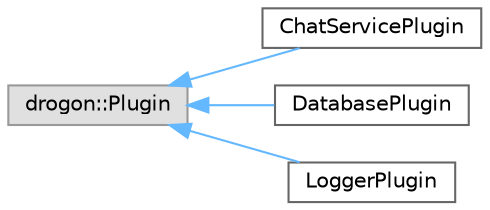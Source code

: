 digraph "Graphical Class Hierarchy"
{
 // LATEX_PDF_SIZE
  bgcolor="transparent";
  edge [fontname=Helvetica,fontsize=10,labelfontname=Helvetica,labelfontsize=10];
  node [fontname=Helvetica,fontsize=10,shape=box,height=0.2,width=0.4];
  rankdir="LR";
  Node0 [id="Node000000",label="drogon::Plugin",height=0.2,width=0.4,color="grey60", fillcolor="#E0E0E0", style="filled",tooltip=" "];
  Node0 -> Node1 [id="edge6_Node000000_Node000001",dir="back",color="steelblue1",style="solid",tooltip=" "];
  Node1 [id="Node000001",label="ChatServicePlugin",height=0.2,width=0.4,color="grey40", fillcolor="white", style="filled",URL="$class_chat_service_plugin.html",tooltip="Плагин для доступа к сервису управления чатом (ChatService)."];
  Node0 -> Node2 [id="edge7_Node000000_Node000002",dir="back",color="steelblue1",style="solid",tooltip=" "];
  Node2 [id="Node000002",label="DatabasePlugin",height=0.2,width=0.4,color="grey40", fillcolor="white", style="filled",URL="$class_database_plugin.html",tooltip="Плагин для управления подключением к базе данных."];
  Node0 -> Node3 [id="edge8_Node000000_Node000003",dir="back",color="steelblue1",style="solid",tooltip=" "];
  Node3 [id="Node000003",label="LoggerPlugin",height=0.2,width=0.4,color="grey40", fillcolor="white", style="filled",URL="$class_logger_plugin.html",tooltip="Плагин для логирования событий чата."];
}
